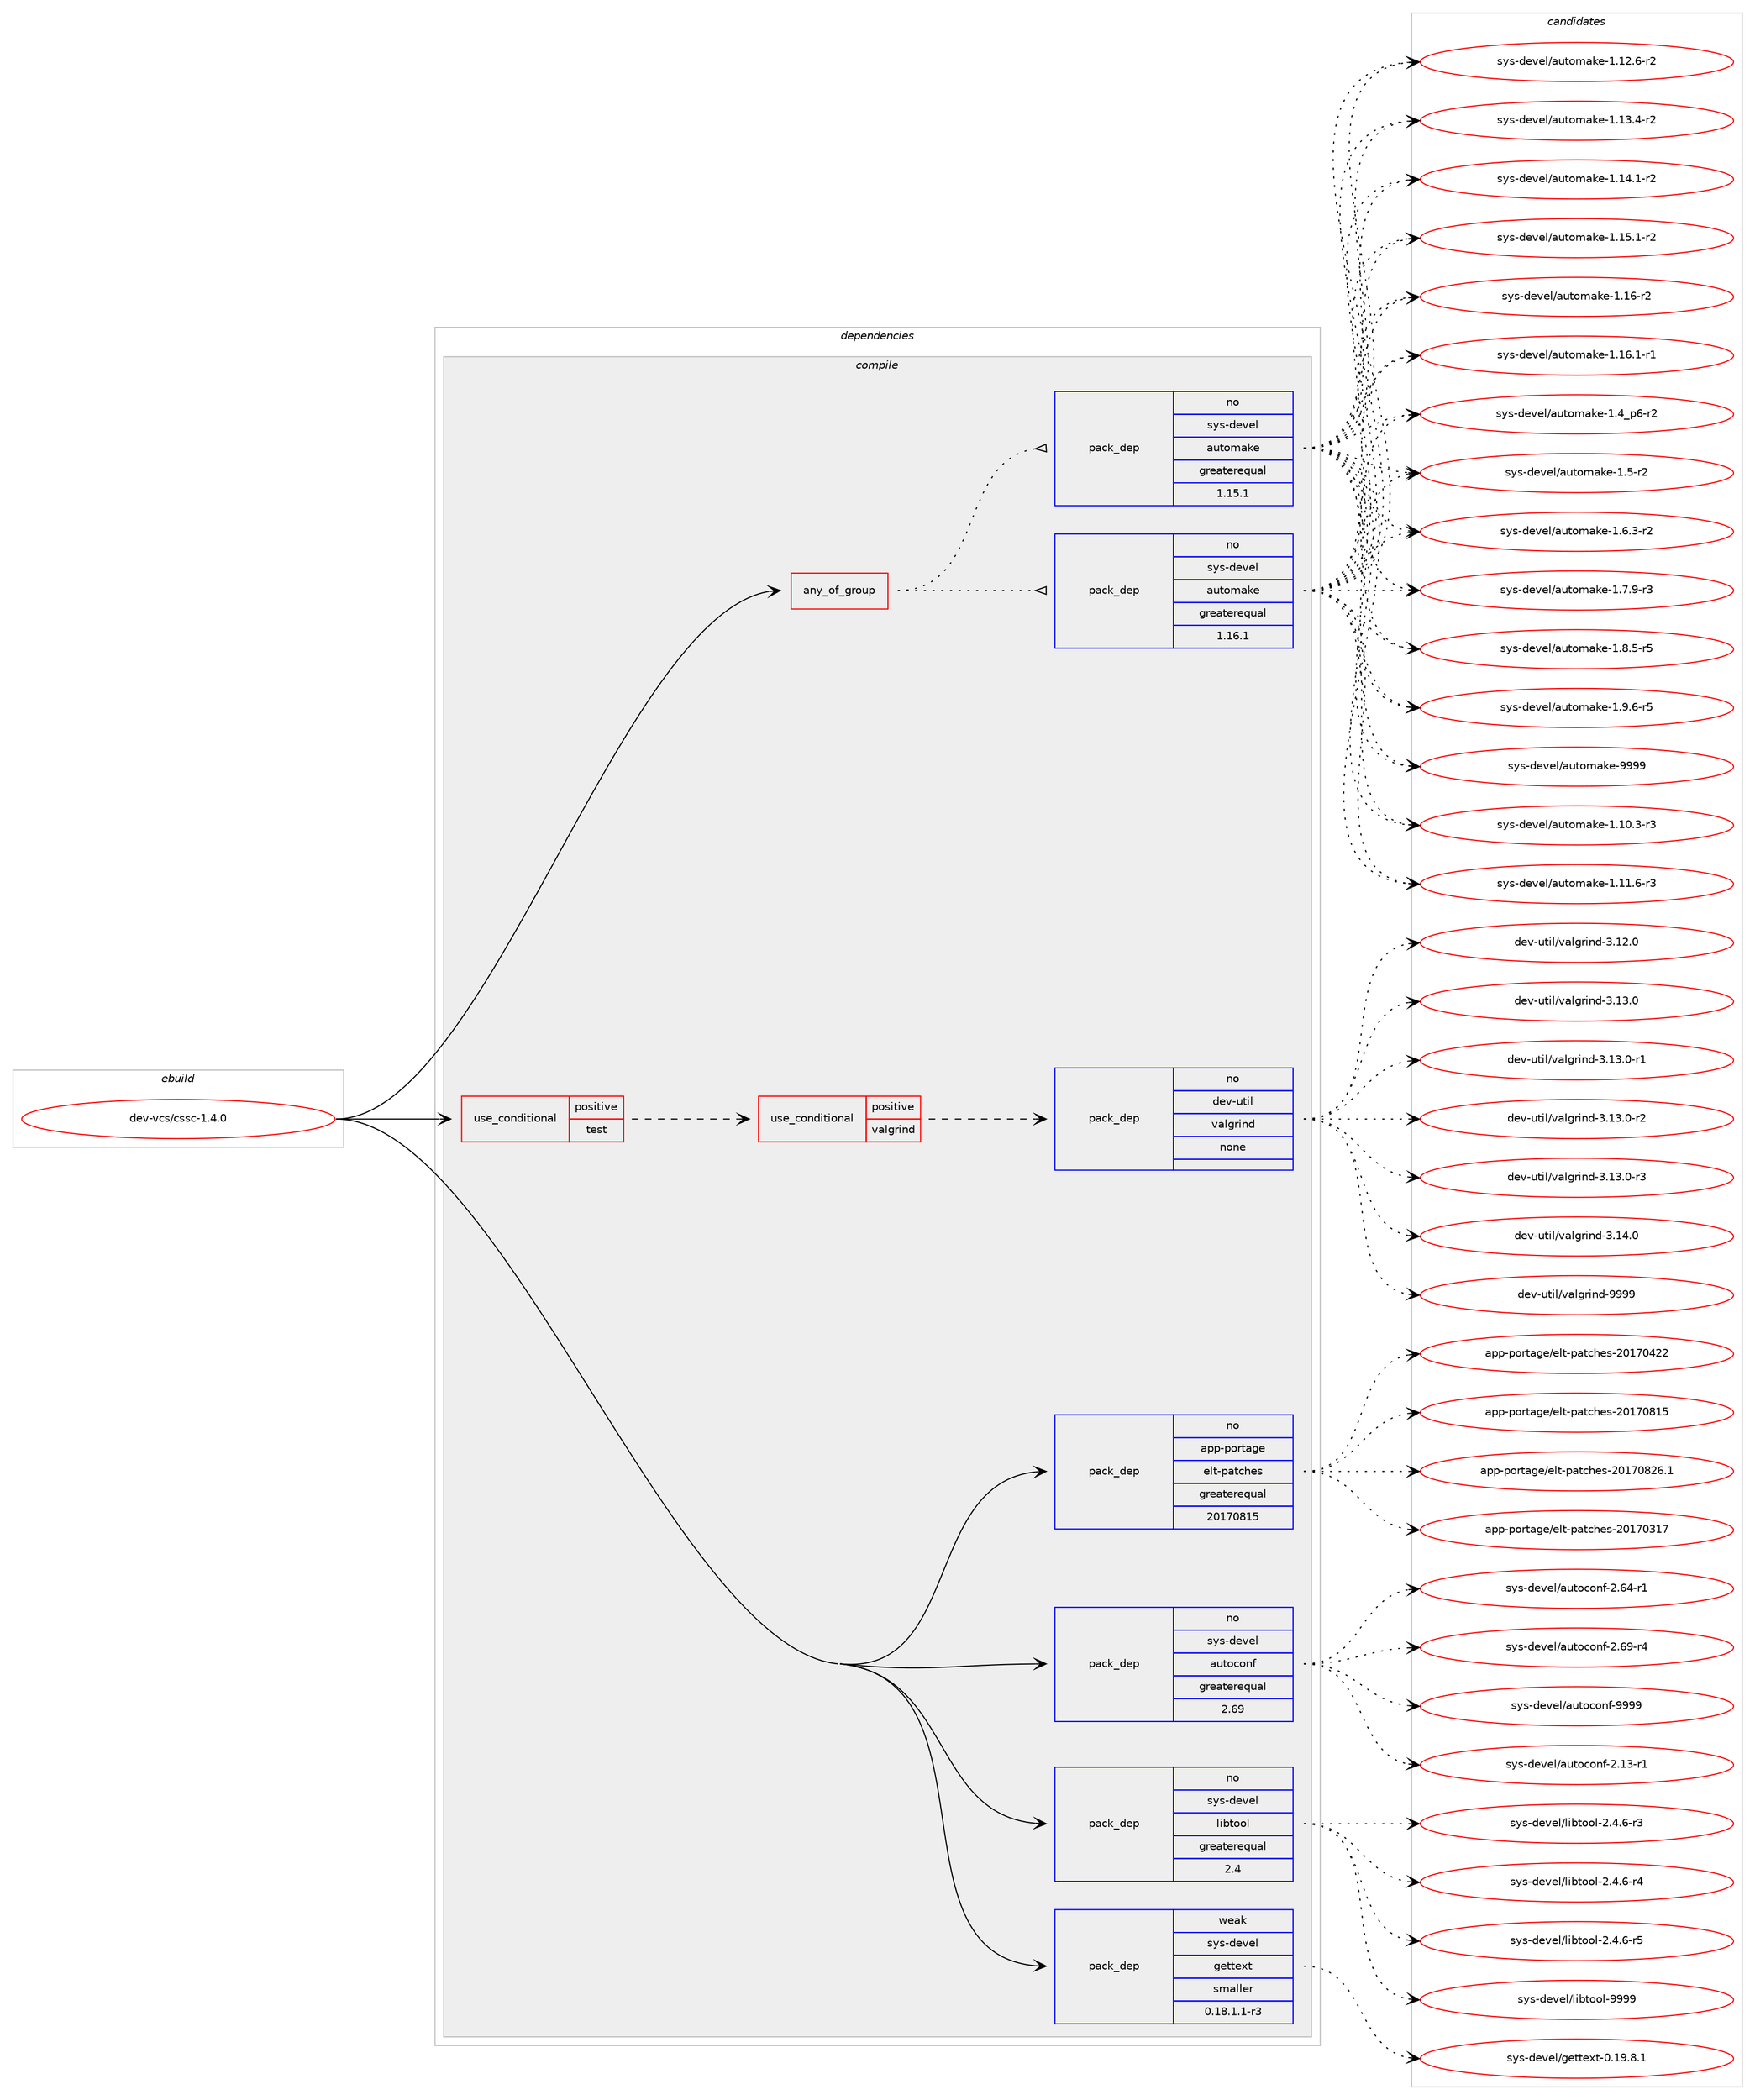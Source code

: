 digraph prolog {

# *************
# Graph options
# *************

newrank=true;
concentrate=true;
compound=true;
graph [rankdir=LR,fontname=Helvetica,fontsize=10,ranksep=1.5];#, ranksep=2.5, nodesep=0.2];
edge  [arrowhead=vee];
node  [fontname=Helvetica,fontsize=10];

# **********
# The ebuild
# **********

subgraph cluster_leftcol {
color=gray;
rank=same;
label=<<i>ebuild</i>>;
id [label="dev-vcs/cssc-1.4.0", color=red, width=4, href="../dev-vcs/cssc-1.4.0.svg"];
}

# ****************
# The dependencies
# ****************

subgraph cluster_midcol {
color=gray;
label=<<i>dependencies</i>>;
subgraph cluster_compile {
fillcolor="#eeeeee";
style=filled;
label=<<i>compile</i>>;
subgraph any23149 {
dependency1550143 [label=<<TABLE BORDER="0" CELLBORDER="1" CELLSPACING="0" CELLPADDING="4"><TR><TD CELLPADDING="10">any_of_group</TD></TR></TABLE>>, shape=none, color=red];subgraph pack1101125 {
dependency1550144 [label=<<TABLE BORDER="0" CELLBORDER="1" CELLSPACING="0" CELLPADDING="4" WIDTH="220"><TR><TD ROWSPAN="6" CELLPADDING="30">pack_dep</TD></TR><TR><TD WIDTH="110">no</TD></TR><TR><TD>sys-devel</TD></TR><TR><TD>automake</TD></TR><TR><TD>greaterequal</TD></TR><TR><TD>1.16.1</TD></TR></TABLE>>, shape=none, color=blue];
}
dependency1550143:e -> dependency1550144:w [weight=20,style="dotted",arrowhead="oinv"];
subgraph pack1101126 {
dependency1550145 [label=<<TABLE BORDER="0" CELLBORDER="1" CELLSPACING="0" CELLPADDING="4" WIDTH="220"><TR><TD ROWSPAN="6" CELLPADDING="30">pack_dep</TD></TR><TR><TD WIDTH="110">no</TD></TR><TR><TD>sys-devel</TD></TR><TR><TD>automake</TD></TR><TR><TD>greaterequal</TD></TR><TR><TD>1.15.1</TD></TR></TABLE>>, shape=none, color=blue];
}
dependency1550143:e -> dependency1550145:w [weight=20,style="dotted",arrowhead="oinv"];
}
id:e -> dependency1550143:w [weight=20,style="solid",arrowhead="vee"];
subgraph cond425276 {
dependency1550146 [label=<<TABLE BORDER="0" CELLBORDER="1" CELLSPACING="0" CELLPADDING="4"><TR><TD ROWSPAN="3" CELLPADDING="10">use_conditional</TD></TR><TR><TD>positive</TD></TR><TR><TD>test</TD></TR></TABLE>>, shape=none, color=red];
subgraph cond425277 {
dependency1550147 [label=<<TABLE BORDER="0" CELLBORDER="1" CELLSPACING="0" CELLPADDING="4"><TR><TD ROWSPAN="3" CELLPADDING="10">use_conditional</TD></TR><TR><TD>positive</TD></TR><TR><TD>valgrind</TD></TR></TABLE>>, shape=none, color=red];
subgraph pack1101127 {
dependency1550148 [label=<<TABLE BORDER="0" CELLBORDER="1" CELLSPACING="0" CELLPADDING="4" WIDTH="220"><TR><TD ROWSPAN="6" CELLPADDING="30">pack_dep</TD></TR><TR><TD WIDTH="110">no</TD></TR><TR><TD>dev-util</TD></TR><TR><TD>valgrind</TD></TR><TR><TD>none</TD></TR><TR><TD></TD></TR></TABLE>>, shape=none, color=blue];
}
dependency1550147:e -> dependency1550148:w [weight=20,style="dashed",arrowhead="vee"];
}
dependency1550146:e -> dependency1550147:w [weight=20,style="dashed",arrowhead="vee"];
}
id:e -> dependency1550146:w [weight=20,style="solid",arrowhead="vee"];
subgraph pack1101128 {
dependency1550149 [label=<<TABLE BORDER="0" CELLBORDER="1" CELLSPACING="0" CELLPADDING="4" WIDTH="220"><TR><TD ROWSPAN="6" CELLPADDING="30">pack_dep</TD></TR><TR><TD WIDTH="110">no</TD></TR><TR><TD>app-portage</TD></TR><TR><TD>elt-patches</TD></TR><TR><TD>greaterequal</TD></TR><TR><TD>20170815</TD></TR></TABLE>>, shape=none, color=blue];
}
id:e -> dependency1550149:w [weight=20,style="solid",arrowhead="vee"];
subgraph pack1101129 {
dependency1550150 [label=<<TABLE BORDER="0" CELLBORDER="1" CELLSPACING="0" CELLPADDING="4" WIDTH="220"><TR><TD ROWSPAN="6" CELLPADDING="30">pack_dep</TD></TR><TR><TD WIDTH="110">no</TD></TR><TR><TD>sys-devel</TD></TR><TR><TD>autoconf</TD></TR><TR><TD>greaterequal</TD></TR><TR><TD>2.69</TD></TR></TABLE>>, shape=none, color=blue];
}
id:e -> dependency1550150:w [weight=20,style="solid",arrowhead="vee"];
subgraph pack1101130 {
dependency1550151 [label=<<TABLE BORDER="0" CELLBORDER="1" CELLSPACING="0" CELLPADDING="4" WIDTH="220"><TR><TD ROWSPAN="6" CELLPADDING="30">pack_dep</TD></TR><TR><TD WIDTH="110">no</TD></TR><TR><TD>sys-devel</TD></TR><TR><TD>libtool</TD></TR><TR><TD>greaterequal</TD></TR><TR><TD>2.4</TD></TR></TABLE>>, shape=none, color=blue];
}
id:e -> dependency1550151:w [weight=20,style="solid",arrowhead="vee"];
subgraph pack1101131 {
dependency1550152 [label=<<TABLE BORDER="0" CELLBORDER="1" CELLSPACING="0" CELLPADDING="4" WIDTH="220"><TR><TD ROWSPAN="6" CELLPADDING="30">pack_dep</TD></TR><TR><TD WIDTH="110">weak</TD></TR><TR><TD>sys-devel</TD></TR><TR><TD>gettext</TD></TR><TR><TD>smaller</TD></TR><TR><TD>0.18.1.1-r3</TD></TR></TABLE>>, shape=none, color=blue];
}
id:e -> dependency1550152:w [weight=20,style="solid",arrowhead="vee"];
}
subgraph cluster_compileandrun {
fillcolor="#eeeeee";
style=filled;
label=<<i>compile and run</i>>;
}
subgraph cluster_run {
fillcolor="#eeeeee";
style=filled;
label=<<i>run</i>>;
}
}

# **************
# The candidates
# **************

subgraph cluster_choices {
rank=same;
color=gray;
label=<<i>candidates</i>>;

subgraph choice1101125 {
color=black;
nodesep=1;
choice11512111545100101118101108479711711611110997107101454946494846514511451 [label="sys-devel/automake-1.10.3-r3", color=red, width=4,href="../sys-devel/automake-1.10.3-r3.svg"];
choice11512111545100101118101108479711711611110997107101454946494946544511451 [label="sys-devel/automake-1.11.6-r3", color=red, width=4,href="../sys-devel/automake-1.11.6-r3.svg"];
choice11512111545100101118101108479711711611110997107101454946495046544511450 [label="sys-devel/automake-1.12.6-r2", color=red, width=4,href="../sys-devel/automake-1.12.6-r2.svg"];
choice11512111545100101118101108479711711611110997107101454946495146524511450 [label="sys-devel/automake-1.13.4-r2", color=red, width=4,href="../sys-devel/automake-1.13.4-r2.svg"];
choice11512111545100101118101108479711711611110997107101454946495246494511450 [label="sys-devel/automake-1.14.1-r2", color=red, width=4,href="../sys-devel/automake-1.14.1-r2.svg"];
choice11512111545100101118101108479711711611110997107101454946495346494511450 [label="sys-devel/automake-1.15.1-r2", color=red, width=4,href="../sys-devel/automake-1.15.1-r2.svg"];
choice1151211154510010111810110847971171161111099710710145494649544511450 [label="sys-devel/automake-1.16-r2", color=red, width=4,href="../sys-devel/automake-1.16-r2.svg"];
choice11512111545100101118101108479711711611110997107101454946495446494511449 [label="sys-devel/automake-1.16.1-r1", color=red, width=4,href="../sys-devel/automake-1.16.1-r1.svg"];
choice115121115451001011181011084797117116111109971071014549465295112544511450 [label="sys-devel/automake-1.4_p6-r2", color=red, width=4,href="../sys-devel/automake-1.4_p6-r2.svg"];
choice11512111545100101118101108479711711611110997107101454946534511450 [label="sys-devel/automake-1.5-r2", color=red, width=4,href="../sys-devel/automake-1.5-r2.svg"];
choice115121115451001011181011084797117116111109971071014549465446514511450 [label="sys-devel/automake-1.6.3-r2", color=red, width=4,href="../sys-devel/automake-1.6.3-r2.svg"];
choice115121115451001011181011084797117116111109971071014549465546574511451 [label="sys-devel/automake-1.7.9-r3", color=red, width=4,href="../sys-devel/automake-1.7.9-r3.svg"];
choice115121115451001011181011084797117116111109971071014549465646534511453 [label="sys-devel/automake-1.8.5-r5", color=red, width=4,href="../sys-devel/automake-1.8.5-r5.svg"];
choice115121115451001011181011084797117116111109971071014549465746544511453 [label="sys-devel/automake-1.9.6-r5", color=red, width=4,href="../sys-devel/automake-1.9.6-r5.svg"];
choice115121115451001011181011084797117116111109971071014557575757 [label="sys-devel/automake-9999", color=red, width=4,href="../sys-devel/automake-9999.svg"];
dependency1550144:e -> choice11512111545100101118101108479711711611110997107101454946494846514511451:w [style=dotted,weight="100"];
dependency1550144:e -> choice11512111545100101118101108479711711611110997107101454946494946544511451:w [style=dotted,weight="100"];
dependency1550144:e -> choice11512111545100101118101108479711711611110997107101454946495046544511450:w [style=dotted,weight="100"];
dependency1550144:e -> choice11512111545100101118101108479711711611110997107101454946495146524511450:w [style=dotted,weight="100"];
dependency1550144:e -> choice11512111545100101118101108479711711611110997107101454946495246494511450:w [style=dotted,weight="100"];
dependency1550144:e -> choice11512111545100101118101108479711711611110997107101454946495346494511450:w [style=dotted,weight="100"];
dependency1550144:e -> choice1151211154510010111810110847971171161111099710710145494649544511450:w [style=dotted,weight="100"];
dependency1550144:e -> choice11512111545100101118101108479711711611110997107101454946495446494511449:w [style=dotted,weight="100"];
dependency1550144:e -> choice115121115451001011181011084797117116111109971071014549465295112544511450:w [style=dotted,weight="100"];
dependency1550144:e -> choice11512111545100101118101108479711711611110997107101454946534511450:w [style=dotted,weight="100"];
dependency1550144:e -> choice115121115451001011181011084797117116111109971071014549465446514511450:w [style=dotted,weight="100"];
dependency1550144:e -> choice115121115451001011181011084797117116111109971071014549465546574511451:w [style=dotted,weight="100"];
dependency1550144:e -> choice115121115451001011181011084797117116111109971071014549465646534511453:w [style=dotted,weight="100"];
dependency1550144:e -> choice115121115451001011181011084797117116111109971071014549465746544511453:w [style=dotted,weight="100"];
dependency1550144:e -> choice115121115451001011181011084797117116111109971071014557575757:w [style=dotted,weight="100"];
}
subgraph choice1101126 {
color=black;
nodesep=1;
choice11512111545100101118101108479711711611110997107101454946494846514511451 [label="sys-devel/automake-1.10.3-r3", color=red, width=4,href="../sys-devel/automake-1.10.3-r3.svg"];
choice11512111545100101118101108479711711611110997107101454946494946544511451 [label="sys-devel/automake-1.11.6-r3", color=red, width=4,href="../sys-devel/automake-1.11.6-r3.svg"];
choice11512111545100101118101108479711711611110997107101454946495046544511450 [label="sys-devel/automake-1.12.6-r2", color=red, width=4,href="../sys-devel/automake-1.12.6-r2.svg"];
choice11512111545100101118101108479711711611110997107101454946495146524511450 [label="sys-devel/automake-1.13.4-r2", color=red, width=4,href="../sys-devel/automake-1.13.4-r2.svg"];
choice11512111545100101118101108479711711611110997107101454946495246494511450 [label="sys-devel/automake-1.14.1-r2", color=red, width=4,href="../sys-devel/automake-1.14.1-r2.svg"];
choice11512111545100101118101108479711711611110997107101454946495346494511450 [label="sys-devel/automake-1.15.1-r2", color=red, width=4,href="../sys-devel/automake-1.15.1-r2.svg"];
choice1151211154510010111810110847971171161111099710710145494649544511450 [label="sys-devel/automake-1.16-r2", color=red, width=4,href="../sys-devel/automake-1.16-r2.svg"];
choice11512111545100101118101108479711711611110997107101454946495446494511449 [label="sys-devel/automake-1.16.1-r1", color=red, width=4,href="../sys-devel/automake-1.16.1-r1.svg"];
choice115121115451001011181011084797117116111109971071014549465295112544511450 [label="sys-devel/automake-1.4_p6-r2", color=red, width=4,href="../sys-devel/automake-1.4_p6-r2.svg"];
choice11512111545100101118101108479711711611110997107101454946534511450 [label="sys-devel/automake-1.5-r2", color=red, width=4,href="../sys-devel/automake-1.5-r2.svg"];
choice115121115451001011181011084797117116111109971071014549465446514511450 [label="sys-devel/automake-1.6.3-r2", color=red, width=4,href="../sys-devel/automake-1.6.3-r2.svg"];
choice115121115451001011181011084797117116111109971071014549465546574511451 [label="sys-devel/automake-1.7.9-r3", color=red, width=4,href="../sys-devel/automake-1.7.9-r3.svg"];
choice115121115451001011181011084797117116111109971071014549465646534511453 [label="sys-devel/automake-1.8.5-r5", color=red, width=4,href="../sys-devel/automake-1.8.5-r5.svg"];
choice115121115451001011181011084797117116111109971071014549465746544511453 [label="sys-devel/automake-1.9.6-r5", color=red, width=4,href="../sys-devel/automake-1.9.6-r5.svg"];
choice115121115451001011181011084797117116111109971071014557575757 [label="sys-devel/automake-9999", color=red, width=4,href="../sys-devel/automake-9999.svg"];
dependency1550145:e -> choice11512111545100101118101108479711711611110997107101454946494846514511451:w [style=dotted,weight="100"];
dependency1550145:e -> choice11512111545100101118101108479711711611110997107101454946494946544511451:w [style=dotted,weight="100"];
dependency1550145:e -> choice11512111545100101118101108479711711611110997107101454946495046544511450:w [style=dotted,weight="100"];
dependency1550145:e -> choice11512111545100101118101108479711711611110997107101454946495146524511450:w [style=dotted,weight="100"];
dependency1550145:e -> choice11512111545100101118101108479711711611110997107101454946495246494511450:w [style=dotted,weight="100"];
dependency1550145:e -> choice11512111545100101118101108479711711611110997107101454946495346494511450:w [style=dotted,weight="100"];
dependency1550145:e -> choice1151211154510010111810110847971171161111099710710145494649544511450:w [style=dotted,weight="100"];
dependency1550145:e -> choice11512111545100101118101108479711711611110997107101454946495446494511449:w [style=dotted,weight="100"];
dependency1550145:e -> choice115121115451001011181011084797117116111109971071014549465295112544511450:w [style=dotted,weight="100"];
dependency1550145:e -> choice11512111545100101118101108479711711611110997107101454946534511450:w [style=dotted,weight="100"];
dependency1550145:e -> choice115121115451001011181011084797117116111109971071014549465446514511450:w [style=dotted,weight="100"];
dependency1550145:e -> choice115121115451001011181011084797117116111109971071014549465546574511451:w [style=dotted,weight="100"];
dependency1550145:e -> choice115121115451001011181011084797117116111109971071014549465646534511453:w [style=dotted,weight="100"];
dependency1550145:e -> choice115121115451001011181011084797117116111109971071014549465746544511453:w [style=dotted,weight="100"];
dependency1550145:e -> choice115121115451001011181011084797117116111109971071014557575757:w [style=dotted,weight="100"];
}
subgraph choice1101127 {
color=black;
nodesep=1;
choice10010111845117116105108471189710810311410511010045514649504648 [label="dev-util/valgrind-3.12.0", color=red, width=4,href="../dev-util/valgrind-3.12.0.svg"];
choice10010111845117116105108471189710810311410511010045514649514648 [label="dev-util/valgrind-3.13.0", color=red, width=4,href="../dev-util/valgrind-3.13.0.svg"];
choice100101118451171161051084711897108103114105110100455146495146484511449 [label="dev-util/valgrind-3.13.0-r1", color=red, width=4,href="../dev-util/valgrind-3.13.0-r1.svg"];
choice100101118451171161051084711897108103114105110100455146495146484511450 [label="dev-util/valgrind-3.13.0-r2", color=red, width=4,href="../dev-util/valgrind-3.13.0-r2.svg"];
choice100101118451171161051084711897108103114105110100455146495146484511451 [label="dev-util/valgrind-3.13.0-r3", color=red, width=4,href="../dev-util/valgrind-3.13.0-r3.svg"];
choice10010111845117116105108471189710810311410511010045514649524648 [label="dev-util/valgrind-3.14.0", color=red, width=4,href="../dev-util/valgrind-3.14.0.svg"];
choice1001011184511711610510847118971081031141051101004557575757 [label="dev-util/valgrind-9999", color=red, width=4,href="../dev-util/valgrind-9999.svg"];
dependency1550148:e -> choice10010111845117116105108471189710810311410511010045514649504648:w [style=dotted,weight="100"];
dependency1550148:e -> choice10010111845117116105108471189710810311410511010045514649514648:w [style=dotted,weight="100"];
dependency1550148:e -> choice100101118451171161051084711897108103114105110100455146495146484511449:w [style=dotted,weight="100"];
dependency1550148:e -> choice100101118451171161051084711897108103114105110100455146495146484511450:w [style=dotted,weight="100"];
dependency1550148:e -> choice100101118451171161051084711897108103114105110100455146495146484511451:w [style=dotted,weight="100"];
dependency1550148:e -> choice10010111845117116105108471189710810311410511010045514649524648:w [style=dotted,weight="100"];
dependency1550148:e -> choice1001011184511711610510847118971081031141051101004557575757:w [style=dotted,weight="100"];
}
subgraph choice1101128 {
color=black;
nodesep=1;
choice97112112451121111141169710310147101108116451129711699104101115455048495548514955 [label="app-portage/elt-patches-20170317", color=red, width=4,href="../app-portage/elt-patches-20170317.svg"];
choice97112112451121111141169710310147101108116451129711699104101115455048495548525050 [label="app-portage/elt-patches-20170422", color=red, width=4,href="../app-portage/elt-patches-20170422.svg"];
choice97112112451121111141169710310147101108116451129711699104101115455048495548564953 [label="app-portage/elt-patches-20170815", color=red, width=4,href="../app-portage/elt-patches-20170815.svg"];
choice971121124511211111411697103101471011081164511297116991041011154550484955485650544649 [label="app-portage/elt-patches-20170826.1", color=red, width=4,href="../app-portage/elt-patches-20170826.1.svg"];
dependency1550149:e -> choice97112112451121111141169710310147101108116451129711699104101115455048495548514955:w [style=dotted,weight="100"];
dependency1550149:e -> choice97112112451121111141169710310147101108116451129711699104101115455048495548525050:w [style=dotted,weight="100"];
dependency1550149:e -> choice97112112451121111141169710310147101108116451129711699104101115455048495548564953:w [style=dotted,weight="100"];
dependency1550149:e -> choice971121124511211111411697103101471011081164511297116991041011154550484955485650544649:w [style=dotted,weight="100"];
}
subgraph choice1101129 {
color=black;
nodesep=1;
choice1151211154510010111810110847971171161119911111010245504649514511449 [label="sys-devel/autoconf-2.13-r1", color=red, width=4,href="../sys-devel/autoconf-2.13-r1.svg"];
choice1151211154510010111810110847971171161119911111010245504654524511449 [label="sys-devel/autoconf-2.64-r1", color=red, width=4,href="../sys-devel/autoconf-2.64-r1.svg"];
choice1151211154510010111810110847971171161119911111010245504654574511452 [label="sys-devel/autoconf-2.69-r4", color=red, width=4,href="../sys-devel/autoconf-2.69-r4.svg"];
choice115121115451001011181011084797117116111991111101024557575757 [label="sys-devel/autoconf-9999", color=red, width=4,href="../sys-devel/autoconf-9999.svg"];
dependency1550150:e -> choice1151211154510010111810110847971171161119911111010245504649514511449:w [style=dotted,weight="100"];
dependency1550150:e -> choice1151211154510010111810110847971171161119911111010245504654524511449:w [style=dotted,weight="100"];
dependency1550150:e -> choice1151211154510010111810110847971171161119911111010245504654574511452:w [style=dotted,weight="100"];
dependency1550150:e -> choice115121115451001011181011084797117116111991111101024557575757:w [style=dotted,weight="100"];
}
subgraph choice1101130 {
color=black;
nodesep=1;
choice1151211154510010111810110847108105981161111111084550465246544511451 [label="sys-devel/libtool-2.4.6-r3", color=red, width=4,href="../sys-devel/libtool-2.4.6-r3.svg"];
choice1151211154510010111810110847108105981161111111084550465246544511452 [label="sys-devel/libtool-2.4.6-r4", color=red, width=4,href="../sys-devel/libtool-2.4.6-r4.svg"];
choice1151211154510010111810110847108105981161111111084550465246544511453 [label="sys-devel/libtool-2.4.6-r5", color=red, width=4,href="../sys-devel/libtool-2.4.6-r5.svg"];
choice1151211154510010111810110847108105981161111111084557575757 [label="sys-devel/libtool-9999", color=red, width=4,href="../sys-devel/libtool-9999.svg"];
dependency1550151:e -> choice1151211154510010111810110847108105981161111111084550465246544511451:w [style=dotted,weight="100"];
dependency1550151:e -> choice1151211154510010111810110847108105981161111111084550465246544511452:w [style=dotted,weight="100"];
dependency1550151:e -> choice1151211154510010111810110847108105981161111111084550465246544511453:w [style=dotted,weight="100"];
dependency1550151:e -> choice1151211154510010111810110847108105981161111111084557575757:w [style=dotted,weight="100"];
}
subgraph choice1101131 {
color=black;
nodesep=1;
choice1151211154510010111810110847103101116116101120116454846495746564649 [label="sys-devel/gettext-0.19.8.1", color=red, width=4,href="../sys-devel/gettext-0.19.8.1.svg"];
dependency1550152:e -> choice1151211154510010111810110847103101116116101120116454846495746564649:w [style=dotted,weight="100"];
}
}

}
